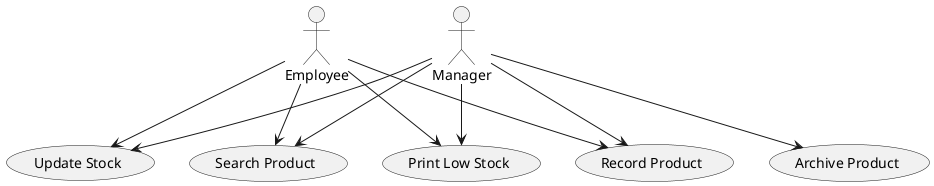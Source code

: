 @startuml
actor Manager
actor Employee

Manager --> (Record Product)
Manager --> (Update Stock)
Manager --> (Search Product)
Manager --> (Print Low Stock)
Manager --> (Archive Product)

Employee --> (Record Product)
Employee --> (Update Stock)
Employee --> (Search Product)
Employee --> (Print Low Stock)
@enduml
